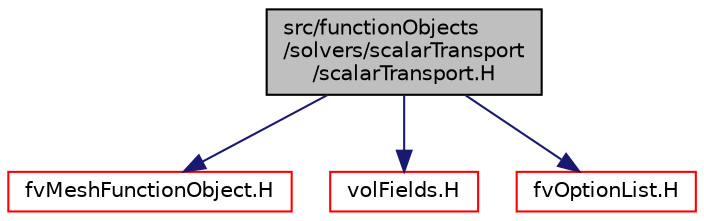 digraph "src/functionObjects/solvers/scalarTransport/scalarTransport.H"
{
  bgcolor="transparent";
  edge [fontname="Helvetica",fontsize="10",labelfontname="Helvetica",labelfontsize="10"];
  node [fontname="Helvetica",fontsize="10",shape=record];
  Node0 [label="src/functionObjects\l/solvers/scalarTransport\l/scalarTransport.H",height=0.2,width=0.4,color="black", fillcolor="grey75", style="filled", fontcolor="black"];
  Node0 -> Node1 [color="midnightblue",fontsize="10",style="solid",fontname="Helvetica"];
  Node1 [label="fvMeshFunctionObject.H",height=0.2,width=0.4,color="red",URL="$a03443.html"];
  Node0 -> Node70 [color="midnightblue",fontsize="10",style="solid",fontname="Helvetica"];
  Node70 [label="volFields.H",height=0.2,width=0.4,color="red",URL="$a02912.html"];
  Node0 -> Node320 [color="midnightblue",fontsize="10",style="solid",fontname="Helvetica"];
  Node320 [label="fvOptionList.H",height=0.2,width=0.4,color="red",URL="$a01286.html"];
}
